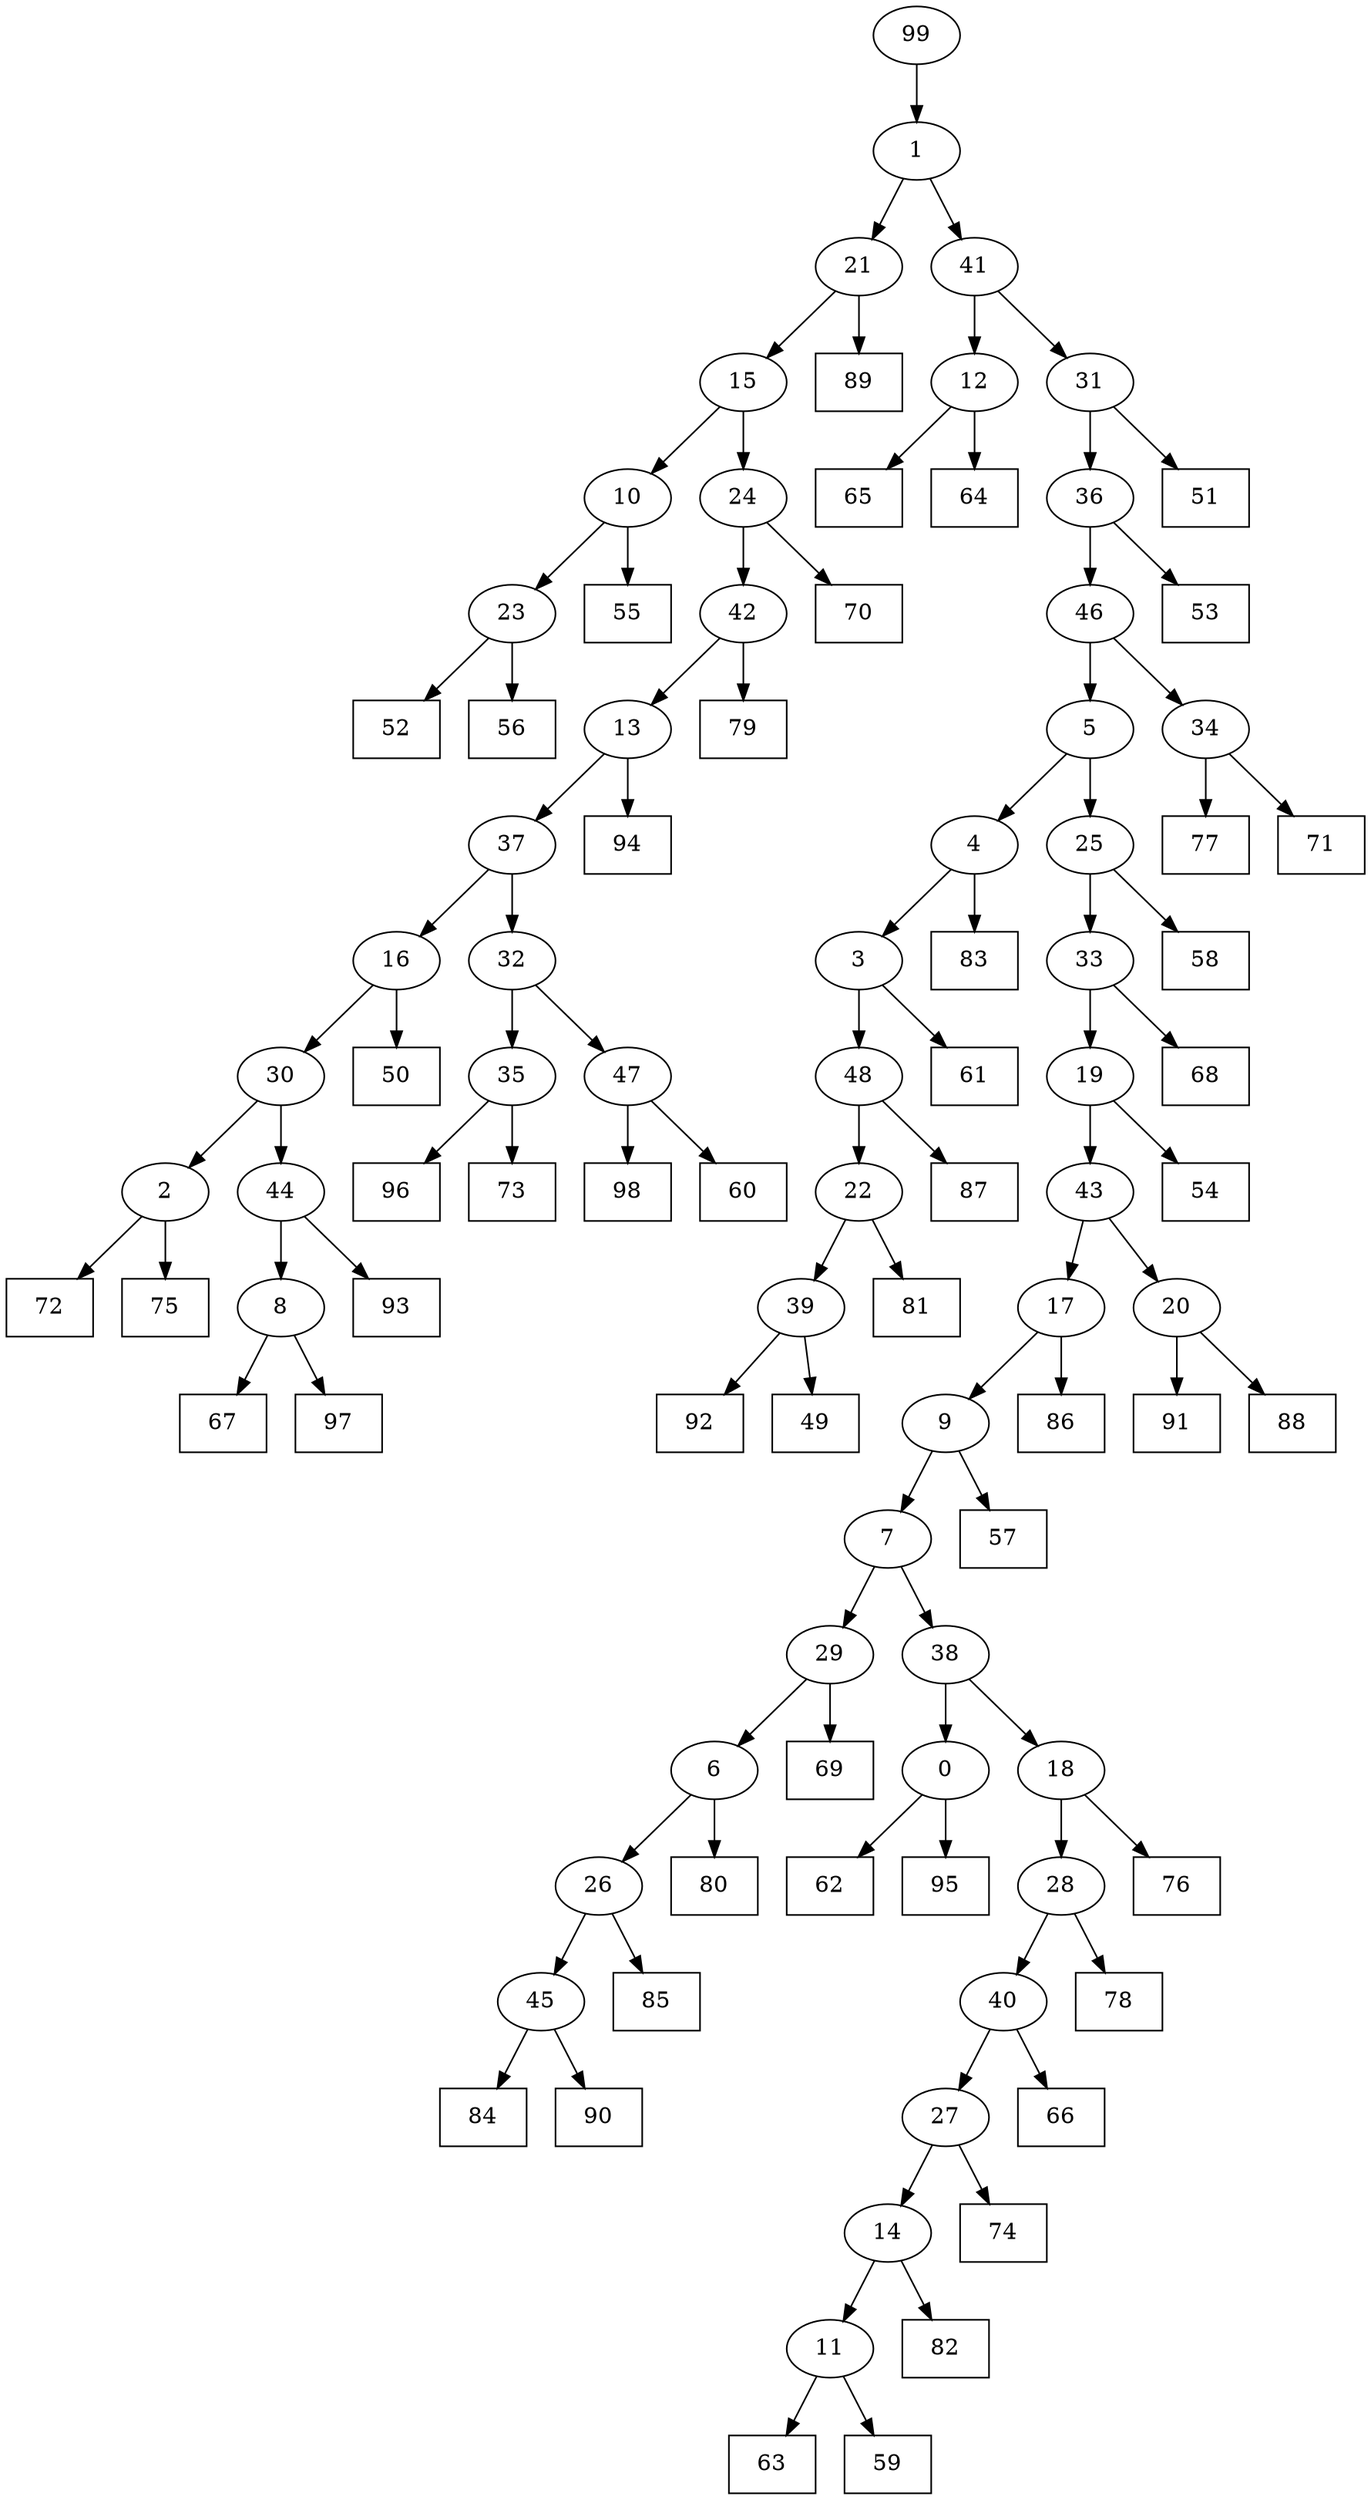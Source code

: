 digraph G {
0[label="0"];
1[label="1"];
2[label="2"];
3[label="3"];
4[label="4"];
5[label="5"];
6[label="6"];
7[label="7"];
8[label="8"];
9[label="9"];
10[label="10"];
11[label="11"];
12[label="12"];
13[label="13"];
14[label="14"];
15[label="15"];
16[label="16"];
17[label="17"];
18[label="18"];
19[label="19"];
20[label="20"];
21[label="21"];
22[label="22"];
23[label="23"];
24[label="24"];
25[label="25"];
26[label="26"];
27[label="27"];
28[label="28"];
29[label="29"];
30[label="30"];
31[label="31"];
32[label="32"];
33[label="33"];
34[label="34"];
35[label="35"];
36[label="36"];
37[label="37"];
38[label="38"];
39[label="39"];
40[label="40"];
41[label="41"];
42[label="42"];
43[label="43"];
44[label="44"];
45[label="45"];
46[label="46"];
47[label="47"];
48[label="48"];
49[shape=box,label="62"];
50[shape=box,label="92"];
51[shape=box,label="70"];
52[shape=box,label="68"];
53[shape=box,label="94"];
54[shape=box,label="95"];
55[shape=box,label="96"];
56[shape=box,label="67"];
57[shape=box,label="77"];
58[shape=box,label="89"];
59[shape=box,label="65"];
60[shape=box,label="49"];
61[shape=box,label="73"];
62[shape=box,label="52"];
63[shape=box,label="51"];
64[shape=box,label="81"];
65[shape=box,label="69"];
66[shape=box,label="56"];
67[shape=box,label="85"];
68[shape=box,label="55"];
69[shape=box,label="80"];
70[shape=box,label="82"];
71[shape=box,label="93"];
72[shape=box,label="63"];
73[shape=box,label="71"];
74[shape=box,label="84"];
75[shape=box,label="57"];
76[shape=box,label="79"];
77[shape=box,label="61"];
78[shape=box,label="66"];
79[shape=box,label="97"];
80[shape=box,label="91"];
81[shape=box,label="90"];
82[shape=box,label="88"];
83[shape=box,label="50"];
84[shape=box,label="78"];
85[shape=box,label="72"];
86[shape=box,label="76"];
87[shape=box,label="98"];
88[shape=box,label="59"];
89[shape=box,label="86"];
90[shape=box,label="60"];
91[shape=box,label="75"];
92[shape=box,label="64"];
93[shape=box,label="54"];
94[shape=box,label="83"];
95[shape=box,label="87"];
96[shape=box,label="53"];
97[shape=box,label="58"];
98[shape=box,label="74"];
99[label="99"];
35->61 ;
47->87 ;
36->96 ;
10->68 ;
25->97 ;
41->31 ;
8->56 ;
31->63 ;
0->54 ;
5->4 ;
4->94 ;
44->71 ;
29->65 ;
23->66 ;
9->75 ;
15->24 ;
33->52 ;
12->59 ;
22->64 ;
28->84 ;
17->9 ;
11->88 ;
31->36 ;
6->69 ;
12->92 ;
37->16 ;
19->43 ;
99->1 ;
22->39 ;
39->50 ;
39->60 ;
48->22 ;
18->28 ;
33->19 ;
19->93 ;
27->98 ;
45->74 ;
40->27 ;
3->77 ;
32->35 ;
35->55 ;
48->95 ;
9->7 ;
7->29 ;
34->57 ;
21->15 ;
30->2 ;
2->85 ;
1->21 ;
21->58 ;
1->41 ;
41->12 ;
20->80 ;
24->51 ;
17->89 ;
24->42 ;
42->76 ;
23->62 ;
47->90 ;
25->33 ;
46->5 ;
28->40 ;
40->78 ;
2->91 ;
36->46 ;
16->83 ;
15->10 ;
10->23 ;
43->17 ;
38->0 ;
0->49 ;
42->13 ;
26->67 ;
8->79 ;
16->30 ;
46->34 ;
34->73 ;
14->11 ;
11->72 ;
29->6 ;
6->26 ;
18->86 ;
37->32 ;
32->47 ;
5->25 ;
27->14 ;
14->70 ;
45->81 ;
43->20 ;
20->82 ;
13->37 ;
7->38 ;
38->18 ;
13->53 ;
4->3 ;
3->48 ;
26->45 ;
30->44 ;
44->8 ;
}

